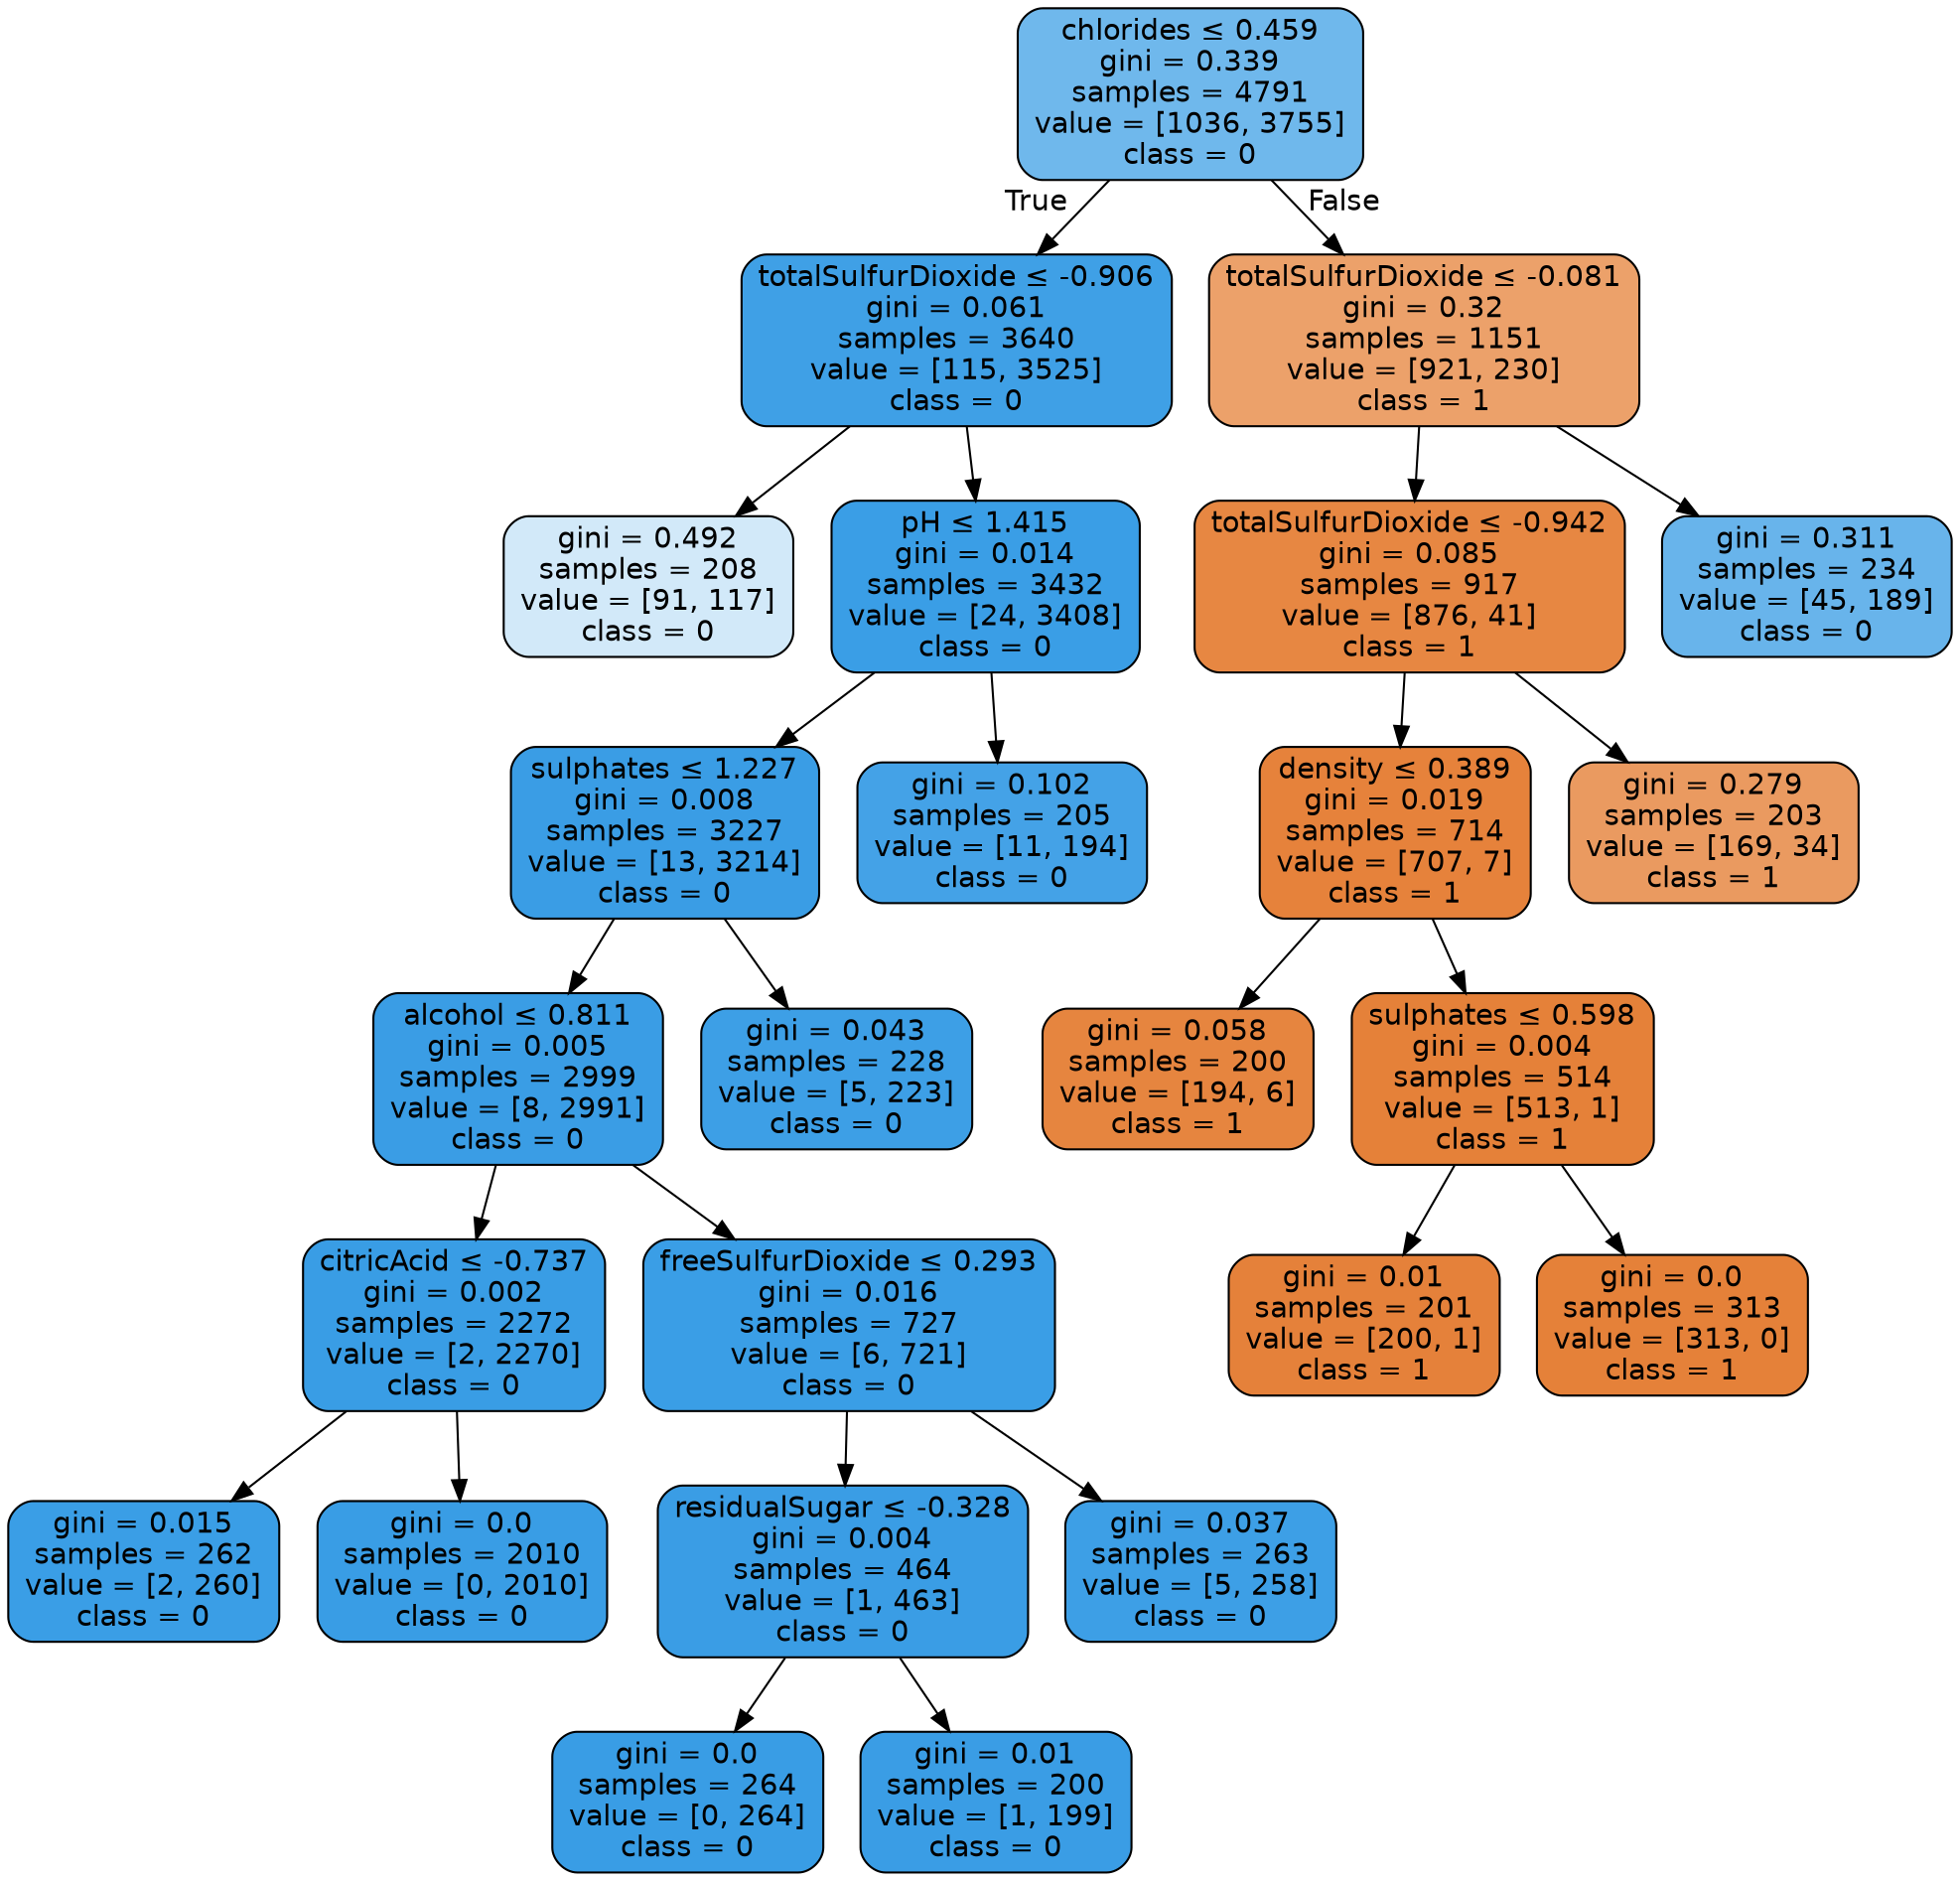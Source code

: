 digraph Tree {
node [shape=box, style="filled, rounded", color="black", fontname=helvetica] ;
edge [fontname=helvetica] ;
0 [label=<chlorides &le; 0.459<br/>gini = 0.339<br/>samples = 4791<br/>value = [1036, 3755]<br/>class = 0>, fillcolor="#399de5b9"] ;
1 [label=<totalSulfurDioxide &le; -0.906<br/>gini = 0.061<br/>samples = 3640<br/>value = [115, 3525]<br/>class = 0>, fillcolor="#399de5f7"] ;
0 -> 1 [labeldistance=2.5, labelangle=45, headlabel="True"] ;
2 [label=<gini = 0.492<br/>samples = 208<br/>value = [91, 117]<br/>class = 0>, fillcolor="#399de539"] ;
1 -> 2 ;
3 [label=<pH &le; 1.415<br/>gini = 0.014<br/>samples = 3432<br/>value = [24, 3408]<br/>class = 0>, fillcolor="#399de5fd"] ;
1 -> 3 ;
4 [label=<sulphates &le; 1.227<br/>gini = 0.008<br/>samples = 3227<br/>value = [13, 3214]<br/>class = 0>, fillcolor="#399de5fe"] ;
3 -> 4 ;
5 [label=<alcohol &le; 0.811<br/>gini = 0.005<br/>samples = 2999<br/>value = [8, 2991]<br/>class = 0>, fillcolor="#399de5fe"] ;
4 -> 5 ;
6 [label=<citricAcid &le; -0.737<br/>gini = 0.002<br/>samples = 2272<br/>value = [2, 2270]<br/>class = 0>, fillcolor="#399de5ff"] ;
5 -> 6 ;
7 [label=<gini = 0.015<br/>samples = 262<br/>value = [2, 260]<br/>class = 0>, fillcolor="#399de5fd"] ;
6 -> 7 ;
8 [label=<gini = 0.0<br/>samples = 2010<br/>value = [0, 2010]<br/>class = 0>, fillcolor="#399de5ff"] ;
6 -> 8 ;
9 [label=<freeSulfurDioxide &le; 0.293<br/>gini = 0.016<br/>samples = 727<br/>value = [6, 721]<br/>class = 0>, fillcolor="#399de5fd"] ;
5 -> 9 ;
10 [label=<residualSugar &le; -0.328<br/>gini = 0.004<br/>samples = 464<br/>value = [1, 463]<br/>class = 0>, fillcolor="#399de5fe"] ;
9 -> 10 ;
11 [label=<gini = 0.0<br/>samples = 264<br/>value = [0, 264]<br/>class = 0>, fillcolor="#399de5ff"] ;
10 -> 11 ;
12 [label=<gini = 0.01<br/>samples = 200<br/>value = [1, 199]<br/>class = 0>, fillcolor="#399de5fe"] ;
10 -> 12 ;
13 [label=<gini = 0.037<br/>samples = 263<br/>value = [5, 258]<br/>class = 0>, fillcolor="#399de5fa"] ;
9 -> 13 ;
14 [label=<gini = 0.043<br/>samples = 228<br/>value = [5, 223]<br/>class = 0>, fillcolor="#399de5f9"] ;
4 -> 14 ;
15 [label=<gini = 0.102<br/>samples = 205<br/>value = [11, 194]<br/>class = 0>, fillcolor="#399de5f1"] ;
3 -> 15 ;
16 [label=<totalSulfurDioxide &le; -0.081<br/>gini = 0.32<br/>samples = 1151<br/>value = [921, 230]<br/>class = 1>, fillcolor="#e58139bf"] ;
0 -> 16 [labeldistance=2.5, labelangle=-45, headlabel="False"] ;
17 [label=<totalSulfurDioxide &le; -0.942<br/>gini = 0.085<br/>samples = 917<br/>value = [876, 41]<br/>class = 1>, fillcolor="#e58139f3"] ;
16 -> 17 ;
18 [label=<density &le; 0.389<br/>gini = 0.019<br/>samples = 714<br/>value = [707, 7]<br/>class = 1>, fillcolor="#e58139fc"] ;
17 -> 18 ;
19 [label=<gini = 0.058<br/>samples = 200<br/>value = [194, 6]<br/>class = 1>, fillcolor="#e58139f7"] ;
18 -> 19 ;
20 [label=<sulphates &le; 0.598<br/>gini = 0.004<br/>samples = 514<br/>value = [513, 1]<br/>class = 1>, fillcolor="#e58139ff"] ;
18 -> 20 ;
21 [label=<gini = 0.01<br/>samples = 201<br/>value = [200, 1]<br/>class = 1>, fillcolor="#e58139fe"] ;
20 -> 21 ;
22 [label=<gini = 0.0<br/>samples = 313<br/>value = [313, 0]<br/>class = 1>, fillcolor="#e58139ff"] ;
20 -> 22 ;
23 [label=<gini = 0.279<br/>samples = 203<br/>value = [169, 34]<br/>class = 1>, fillcolor="#e58139cc"] ;
17 -> 23 ;
24 [label=<gini = 0.311<br/>samples = 234<br/>value = [45, 189]<br/>class = 0>, fillcolor="#399de5c2"] ;
16 -> 24 ;
}